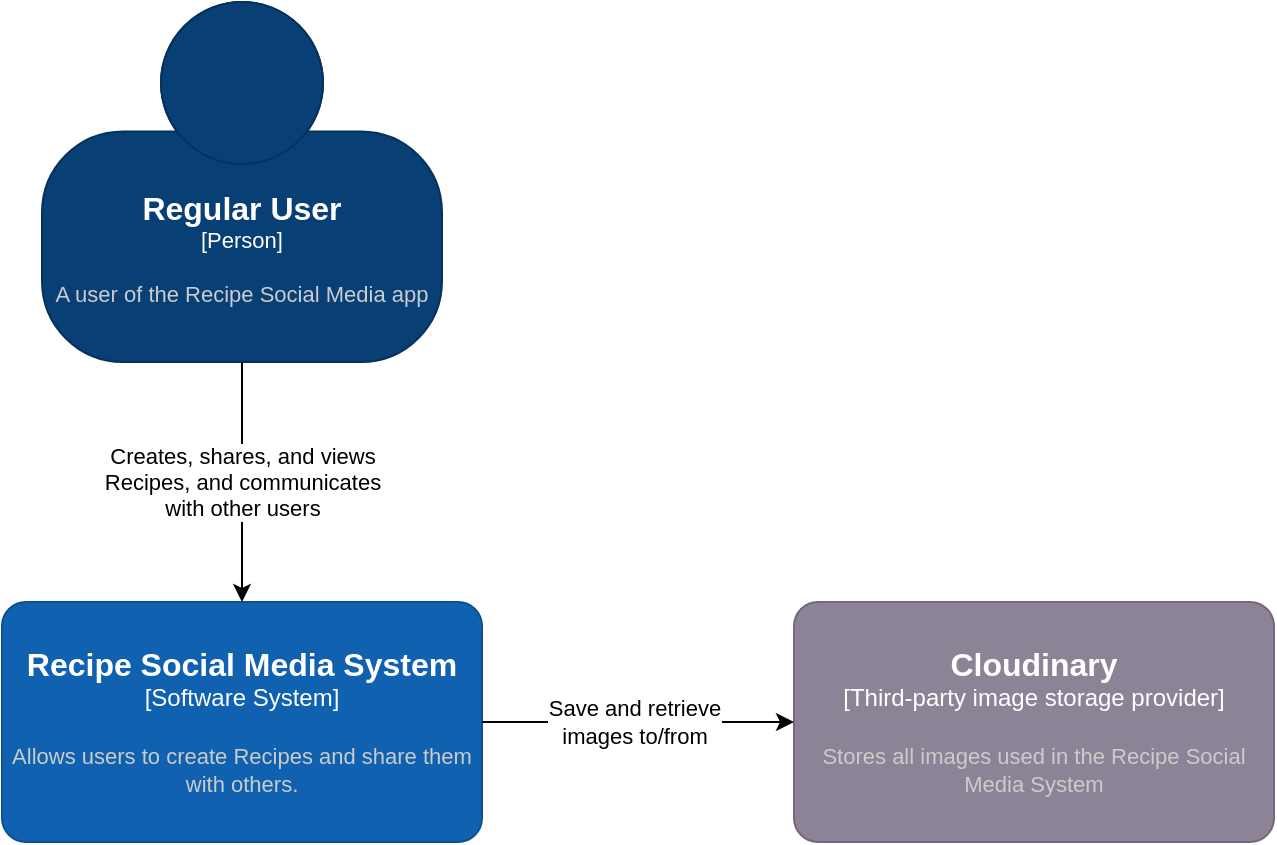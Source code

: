<mxfile version="22.0.3" type="device">
  <diagram name="Page-1" id="Y0ibwJp7t0JnzfiYZK5F">
    <mxGraphModel dx="1430" dy="830" grid="1" gridSize="10" guides="1" tooltips="1" connect="1" arrows="1" fold="1" page="1" pageScale="1" pageWidth="827" pageHeight="583" math="0" shadow="0">
      <root>
        <mxCell id="0" />
        <mxCell id="1" parent="0" />
        <object placeholders="1" c4Name="Regular User" c4Type="Person" c4Description="A user of the Recipe Social Media app" label="&lt;font style=&quot;font-size: 16px&quot;&gt;&lt;b&gt;%c4Name%&lt;/b&gt;&lt;/font&gt;&lt;div&gt;[%c4Type%]&lt;/div&gt;&lt;br&gt;&lt;div&gt;&lt;font style=&quot;font-size: 11px&quot;&gt;&lt;font color=&quot;#cccccc&quot;&gt;%c4Description%&lt;/font&gt;&lt;/div&gt;" id="BMMe8w49M5olrerAAxPC-1">
          <mxCell style="html=1;fontSize=11;dashed=0;whiteSpace=wrap;fillColor=#083F75;strokeColor=#06315C;fontColor=#ffffff;shape=mxgraph.c4.person2;align=center;metaEdit=1;points=[[0.5,0,0],[1,0.5,0],[1,0.75,0],[0.75,1,0],[0.5,1,0],[0.25,1,0],[0,0.75,0],[0,0.5,0]];resizable=0;" parent="1" vertex="1">
            <mxGeometry x="194" y="10" width="200" height="180" as="geometry" />
          </mxCell>
        </object>
        <object placeholders="1" c4Name="Recipe Social Media System" c4Type="Software System" c4Description="Allows users to create Recipes and share them with others." label="&lt;font style=&quot;font-size: 16px&quot;&gt;&lt;b&gt;%c4Name%&lt;/b&gt;&lt;/font&gt;&lt;div&gt;[%c4Type%]&lt;/div&gt;&lt;br&gt;&lt;div&gt;&lt;font style=&quot;font-size: 11px&quot;&gt;&lt;font color=&quot;#cccccc&quot;&gt;%c4Description%&lt;/font&gt;&lt;/div&gt;" id="BMMe8w49M5olrerAAxPC-2">
          <mxCell style="rounded=1;whiteSpace=wrap;html=1;labelBackgroundColor=none;fillColor=#1061B0;fontColor=#ffffff;align=center;arcSize=10;strokeColor=#0D5091;metaEdit=1;resizable=0;points=[[0.25,0,0],[0.5,0,0],[0.75,0,0],[1,0.25,0],[1,0.5,0],[1,0.75,0],[0.75,1,0],[0.5,1,0],[0.25,1,0],[0,0.75,0],[0,0.5,0],[0,0.25,0]];" parent="1" vertex="1">
            <mxGeometry x="174" y="310" width="240" height="120" as="geometry" />
          </mxCell>
        </object>
        <mxCell id="BMMe8w49M5olrerAAxPC-3" style="edgeStyle=orthogonalEdgeStyle;rounded=0;orthogonalLoop=1;jettySize=auto;html=1;entryX=0.5;entryY=0;entryDx=0;entryDy=0;entryPerimeter=0;" parent="1" source="BMMe8w49M5olrerAAxPC-1" target="BMMe8w49M5olrerAAxPC-2" edge="1">
          <mxGeometry relative="1" as="geometry" />
        </mxCell>
        <mxCell id="BMMe8w49M5olrerAAxPC-4" value="Creates, shares, and views&lt;br&gt;Recipes, and communicates&lt;br&gt;with other users" style="edgeLabel;html=1;align=center;verticalAlign=middle;resizable=0;points=[];" parent="BMMe8w49M5olrerAAxPC-3" vertex="1" connectable="0">
          <mxGeometry x="-0.197" y="1" relative="1" as="geometry">
            <mxPoint x="-1" y="12" as="offset" />
          </mxGeometry>
        </mxCell>
        <object placeholders="1" c4Name="Cloudinary" c4Type="Third-party image storage provider" c4Description="Stores all images used in the Recipe Social Media System" label="&lt;font style=&quot;font-size: 16px&quot;&gt;&lt;b&gt;%c4Name%&lt;/b&gt;&lt;/font&gt;&lt;div&gt;[%c4Type%]&lt;/div&gt;&lt;br&gt;&lt;div&gt;&lt;font style=&quot;font-size: 11px&quot;&gt;&lt;font color=&quot;#cccccc&quot;&gt;%c4Description%&lt;/font&gt;&lt;/div&gt;" id="TGQ5p60fKuOG2ELZWUFB-1">
          <mxCell style="rounded=1;whiteSpace=wrap;html=1;labelBackgroundColor=none;fillColor=#8C8496;fontColor=#ffffff;align=center;arcSize=10;strokeColor=#736782;metaEdit=1;resizable=0;points=[[0.25,0,0],[0.5,0,0],[0.75,0,0],[1,0.25,0],[1,0.5,0],[1,0.75,0],[0.75,1,0],[0.5,1,0],[0.25,1,0],[0,0.75,0],[0,0.5,0],[0,0.25,0]];" vertex="1" parent="1">
            <mxGeometry x="570" y="310" width="240" height="120" as="geometry" />
          </mxCell>
        </object>
        <mxCell id="TGQ5p60fKuOG2ELZWUFB-2" style="edgeStyle=orthogonalEdgeStyle;rounded=0;orthogonalLoop=1;jettySize=auto;html=1;entryX=0;entryY=0.5;entryDx=0;entryDy=0;entryPerimeter=0;" edge="1" parent="1" source="BMMe8w49M5olrerAAxPC-2" target="TGQ5p60fKuOG2ELZWUFB-1">
          <mxGeometry relative="1" as="geometry" />
        </mxCell>
        <mxCell id="TGQ5p60fKuOG2ELZWUFB-3" value="Save and retrieve&lt;br&gt;images to/from" style="edgeLabel;html=1;align=center;verticalAlign=middle;resizable=0;points=[];" vertex="1" connectable="0" parent="TGQ5p60fKuOG2ELZWUFB-2">
          <mxGeometry x="-0.368" y="3" relative="1" as="geometry">
            <mxPoint x="26" y="3" as="offset" />
          </mxGeometry>
        </mxCell>
      </root>
    </mxGraphModel>
  </diagram>
</mxfile>
